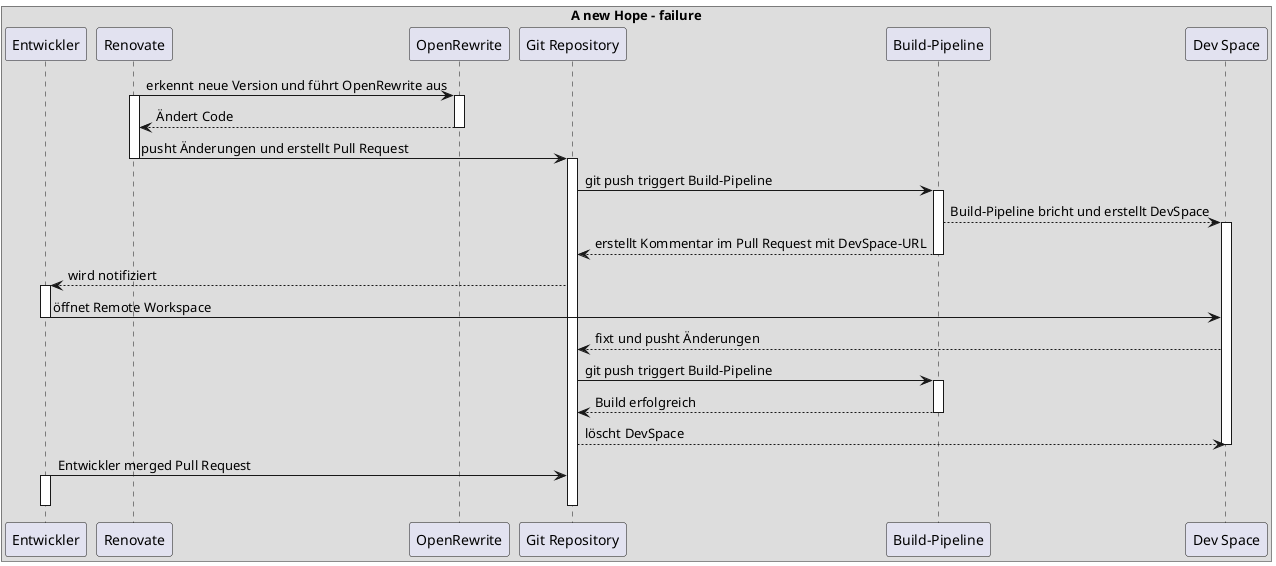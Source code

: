 @startuml
box A new Hope - failure
participant Entwickler

participant Renovate

Renovate -> OpenRewrite : erkennt neue Version und führt OpenRewrite aus
activate Renovate
activate OpenRewrite

OpenRewrite --> Renovate : Ändert Code
deactivate OpenRewrite

Renovate -> "Git Repository" : pusht Änderungen und erstellt Pull Request
deactivate Renovate
activate "Git Repository"

"Git Repository" -> "Build-Pipeline" : git push triggert Build-Pipeline
activate "Build-Pipeline"
"Build-Pipeline" --> "Dev Space" : Build-Pipeline bricht und erstellt DevSpace
activate "Dev Space"
"Build-Pipeline" --> "Git Repository" : erstellt Kommentar im Pull Request mit DevSpace-URL
deactivate "Build-Pipeline"

"Git Repository" --> Entwickler : wird notifiziert
activate Entwickler
Entwickler -> "Dev Space" : öffnet Remote Workspace
deactivate Entwickler

"Dev Space" --> "Git Repository" : fixt und pusht Änderungen

"Git Repository" -> "Build-Pipeline" : git push triggert Build-Pipeline
activate "Build-Pipeline"
"Build-Pipeline" --> "Git Repository" : Build erfolgreich
deactivate "Build-Pipeline"
"Git Repository" --> "Dev Space" : löscht DevSpace
deactivate "Dev Space"

Entwickler -> "Git Repository" : Entwickler merged Pull Request
activate Entwickler
deactivate Entwickler

deactivate "Git Repository"

end box
@enduml